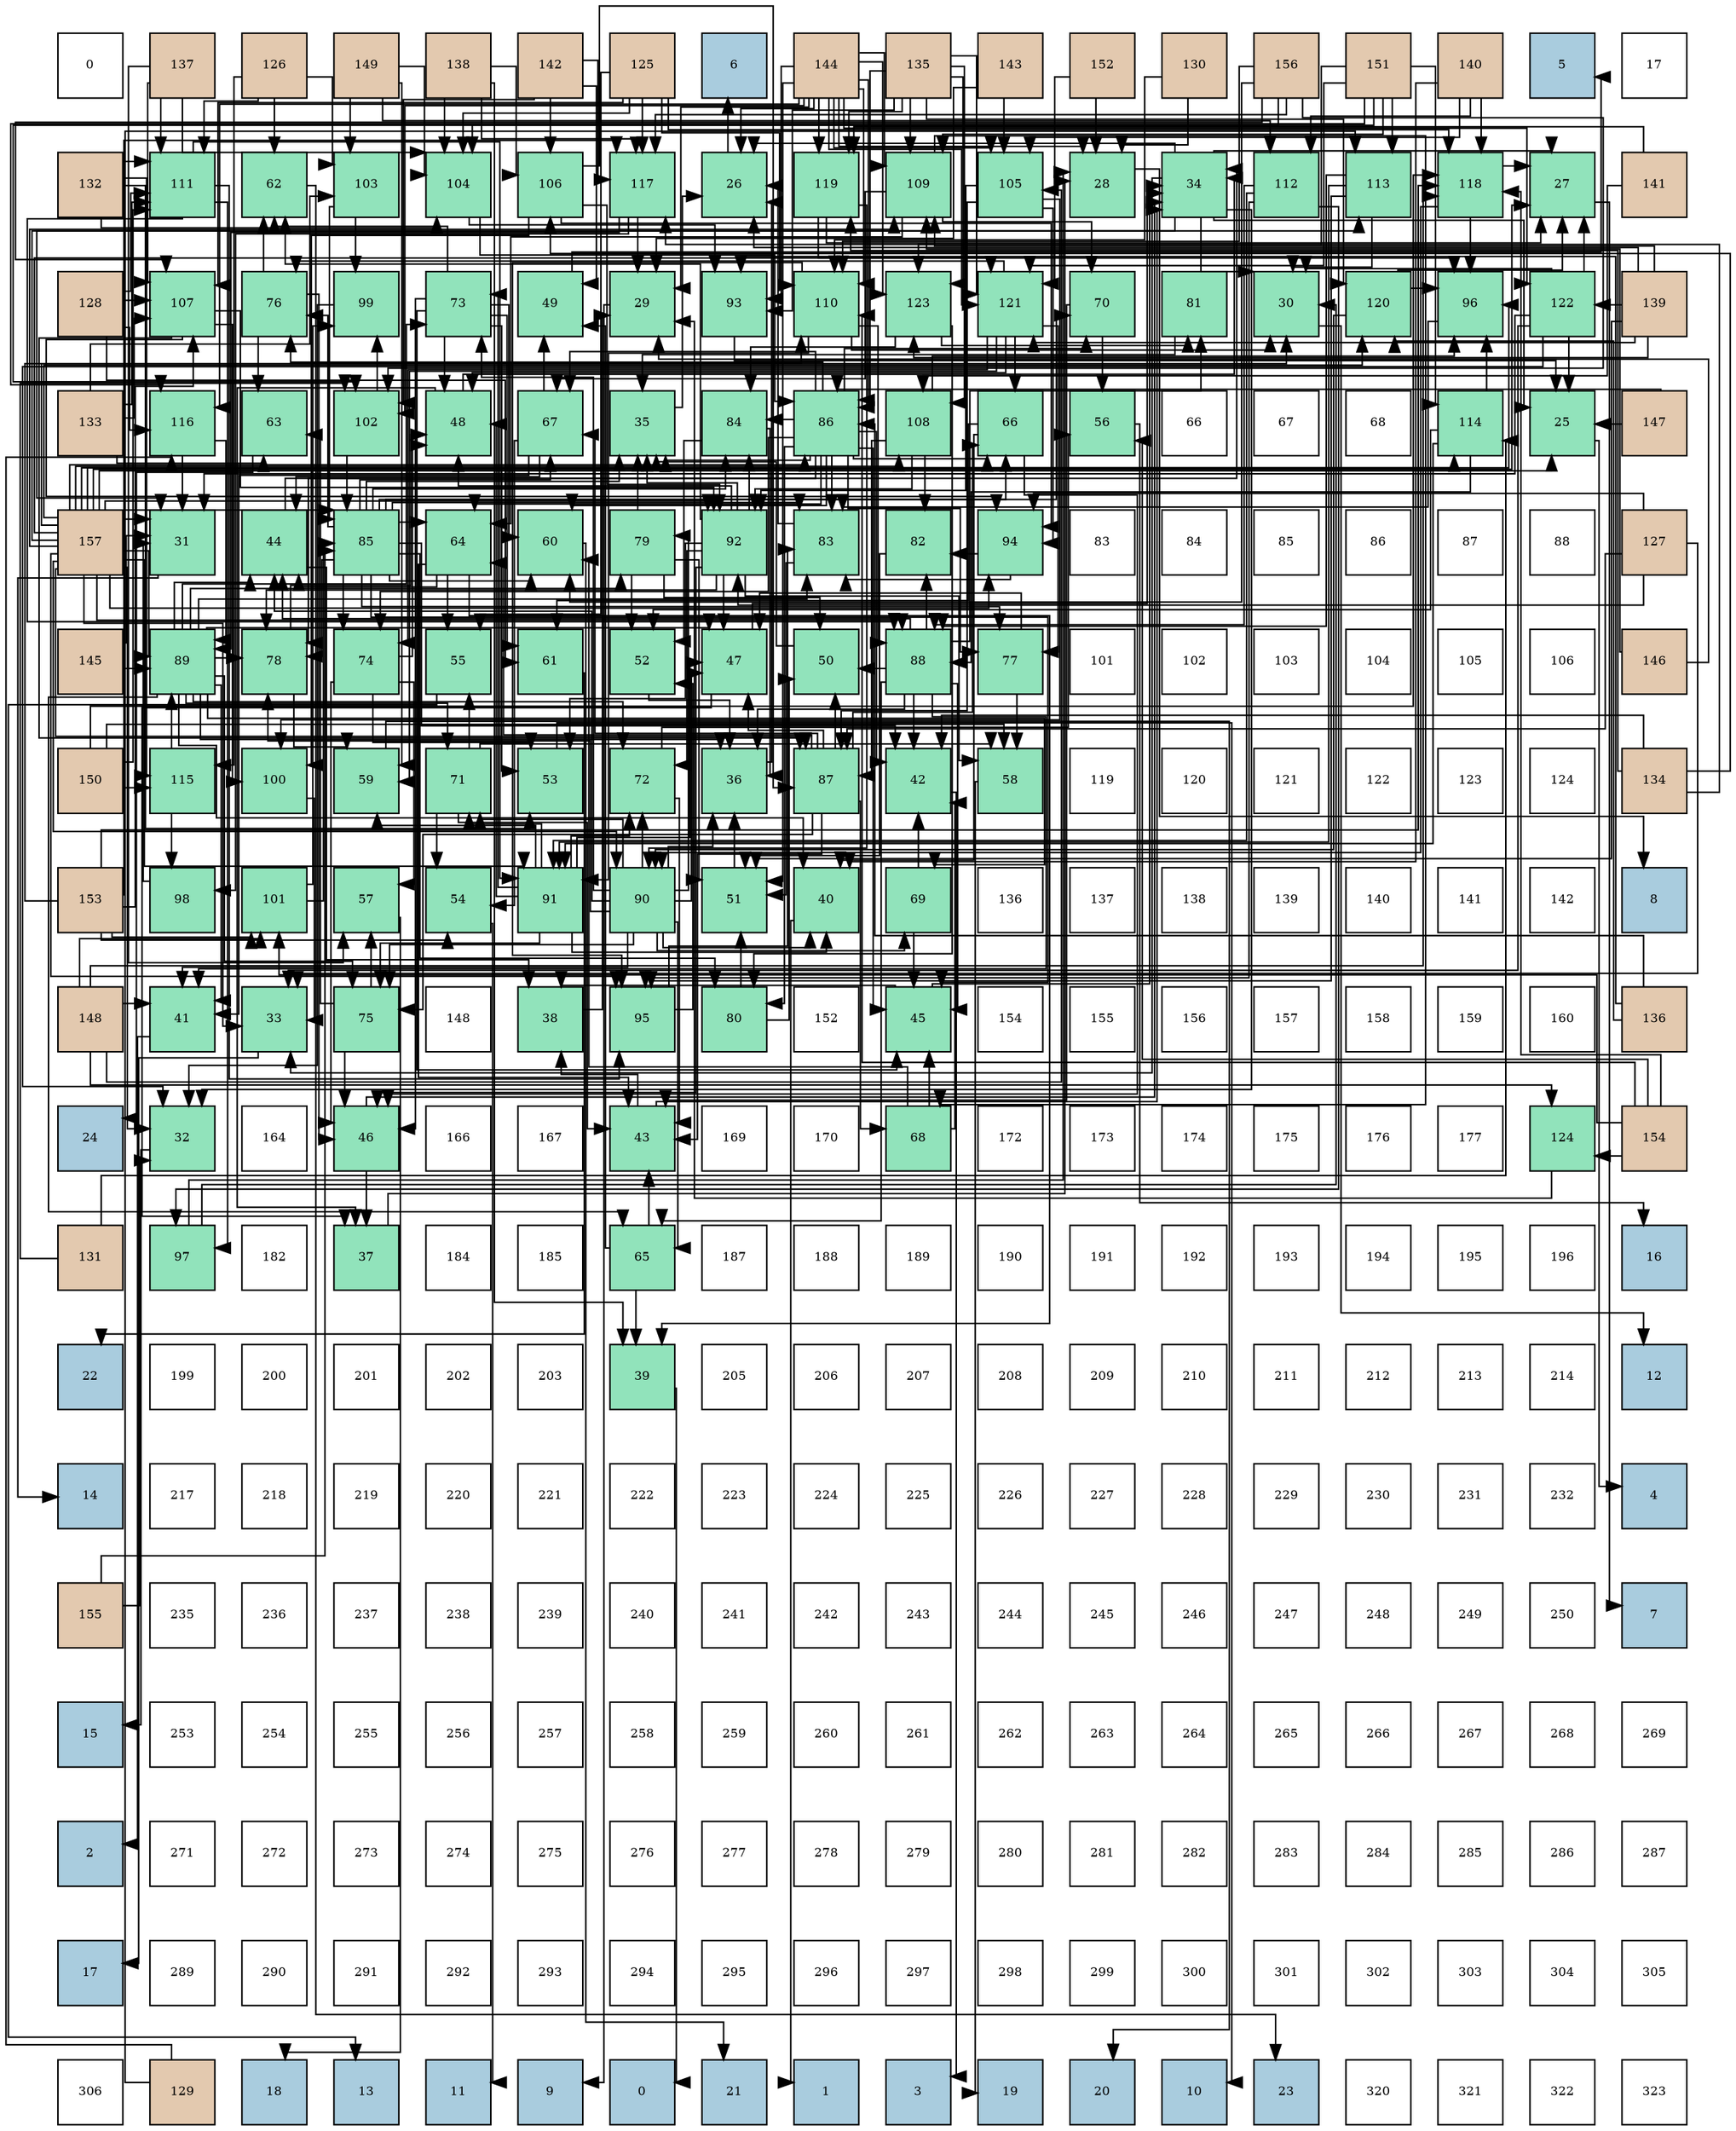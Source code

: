 digraph layout{
 rankdir=TB;
 splines=ortho;
 node [style=filled shape=square fixedsize=true width=0.6];
0[label="0", fontsize=8, fillcolor="#ffffff"];
1[label="137", fontsize=8, fillcolor="#e3c9af"];
2[label="126", fontsize=8, fillcolor="#e3c9af"];
3[label="149", fontsize=8, fillcolor="#e3c9af"];
4[label="138", fontsize=8, fillcolor="#e3c9af"];
5[label="142", fontsize=8, fillcolor="#e3c9af"];
6[label="125", fontsize=8, fillcolor="#e3c9af"];
7[label="6", fontsize=8, fillcolor="#a9ccde"];
8[label="144", fontsize=8, fillcolor="#e3c9af"];
9[label="135", fontsize=8, fillcolor="#e3c9af"];
10[label="143", fontsize=8, fillcolor="#e3c9af"];
11[label="152", fontsize=8, fillcolor="#e3c9af"];
12[label="130", fontsize=8, fillcolor="#e3c9af"];
13[label="156", fontsize=8, fillcolor="#e3c9af"];
14[label="151", fontsize=8, fillcolor="#e3c9af"];
15[label="140", fontsize=8, fillcolor="#e3c9af"];
16[label="5", fontsize=8, fillcolor="#a9ccde"];
17[label="17", fontsize=8, fillcolor="#ffffff"];
18[label="132", fontsize=8, fillcolor="#e3c9af"];
19[label="111", fontsize=8, fillcolor="#91e3bb"];
20[label="62", fontsize=8, fillcolor="#91e3bb"];
21[label="103", fontsize=8, fillcolor="#91e3bb"];
22[label="104", fontsize=8, fillcolor="#91e3bb"];
23[label="106", fontsize=8, fillcolor="#91e3bb"];
24[label="117", fontsize=8, fillcolor="#91e3bb"];
25[label="26", fontsize=8, fillcolor="#91e3bb"];
26[label="119", fontsize=8, fillcolor="#91e3bb"];
27[label="109", fontsize=8, fillcolor="#91e3bb"];
28[label="105", fontsize=8, fillcolor="#91e3bb"];
29[label="28", fontsize=8, fillcolor="#91e3bb"];
30[label="34", fontsize=8, fillcolor="#91e3bb"];
31[label="112", fontsize=8, fillcolor="#91e3bb"];
32[label="113", fontsize=8, fillcolor="#91e3bb"];
33[label="118", fontsize=8, fillcolor="#91e3bb"];
34[label="27", fontsize=8, fillcolor="#91e3bb"];
35[label="141", fontsize=8, fillcolor="#e3c9af"];
36[label="128", fontsize=8, fillcolor="#e3c9af"];
37[label="107", fontsize=8, fillcolor="#91e3bb"];
38[label="76", fontsize=8, fillcolor="#91e3bb"];
39[label="99", fontsize=8, fillcolor="#91e3bb"];
40[label="73", fontsize=8, fillcolor="#91e3bb"];
41[label="49", fontsize=8, fillcolor="#91e3bb"];
42[label="29", fontsize=8, fillcolor="#91e3bb"];
43[label="93", fontsize=8, fillcolor="#91e3bb"];
44[label="110", fontsize=8, fillcolor="#91e3bb"];
45[label="123", fontsize=8, fillcolor="#91e3bb"];
46[label="121", fontsize=8, fillcolor="#91e3bb"];
47[label="70", fontsize=8, fillcolor="#91e3bb"];
48[label="81", fontsize=8, fillcolor="#91e3bb"];
49[label="30", fontsize=8, fillcolor="#91e3bb"];
50[label="120", fontsize=8, fillcolor="#91e3bb"];
51[label="96", fontsize=8, fillcolor="#91e3bb"];
52[label="122", fontsize=8, fillcolor="#91e3bb"];
53[label="139", fontsize=8, fillcolor="#e3c9af"];
54[label="133", fontsize=8, fillcolor="#e3c9af"];
55[label="116", fontsize=8, fillcolor="#91e3bb"];
56[label="63", fontsize=8, fillcolor="#91e3bb"];
57[label="102", fontsize=8, fillcolor="#91e3bb"];
58[label="48", fontsize=8, fillcolor="#91e3bb"];
59[label="67", fontsize=8, fillcolor="#91e3bb"];
60[label="35", fontsize=8, fillcolor="#91e3bb"];
61[label="84", fontsize=8, fillcolor="#91e3bb"];
62[label="86", fontsize=8, fillcolor="#91e3bb"];
63[label="108", fontsize=8, fillcolor="#91e3bb"];
64[label="66", fontsize=8, fillcolor="#91e3bb"];
65[label="56", fontsize=8, fillcolor="#91e3bb"];
66[label="66", fontsize=8, fillcolor="#ffffff"];
67[label="67", fontsize=8, fillcolor="#ffffff"];
68[label="68", fontsize=8, fillcolor="#ffffff"];
69[label="114", fontsize=8, fillcolor="#91e3bb"];
70[label="25", fontsize=8, fillcolor="#91e3bb"];
71[label="147", fontsize=8, fillcolor="#e3c9af"];
72[label="157", fontsize=8, fillcolor="#e3c9af"];
73[label="31", fontsize=8, fillcolor="#91e3bb"];
74[label="44", fontsize=8, fillcolor="#91e3bb"];
75[label="85", fontsize=8, fillcolor="#91e3bb"];
76[label="64", fontsize=8, fillcolor="#91e3bb"];
77[label="60", fontsize=8, fillcolor="#91e3bb"];
78[label="79", fontsize=8, fillcolor="#91e3bb"];
79[label="92", fontsize=8, fillcolor="#91e3bb"];
80[label="83", fontsize=8, fillcolor="#91e3bb"];
81[label="82", fontsize=8, fillcolor="#91e3bb"];
82[label="94", fontsize=8, fillcolor="#91e3bb"];
83[label="83", fontsize=8, fillcolor="#ffffff"];
84[label="84", fontsize=8, fillcolor="#ffffff"];
85[label="85", fontsize=8, fillcolor="#ffffff"];
86[label="86", fontsize=8, fillcolor="#ffffff"];
87[label="87", fontsize=8, fillcolor="#ffffff"];
88[label="88", fontsize=8, fillcolor="#ffffff"];
89[label="127", fontsize=8, fillcolor="#e3c9af"];
90[label="145", fontsize=8, fillcolor="#e3c9af"];
91[label="89", fontsize=8, fillcolor="#91e3bb"];
92[label="78", fontsize=8, fillcolor="#91e3bb"];
93[label="74", fontsize=8, fillcolor="#91e3bb"];
94[label="55", fontsize=8, fillcolor="#91e3bb"];
95[label="61", fontsize=8, fillcolor="#91e3bb"];
96[label="52", fontsize=8, fillcolor="#91e3bb"];
97[label="47", fontsize=8, fillcolor="#91e3bb"];
98[label="50", fontsize=8, fillcolor="#91e3bb"];
99[label="88", fontsize=8, fillcolor="#91e3bb"];
100[label="77", fontsize=8, fillcolor="#91e3bb"];
101[label="101", fontsize=8, fillcolor="#ffffff"];
102[label="102", fontsize=8, fillcolor="#ffffff"];
103[label="103", fontsize=8, fillcolor="#ffffff"];
104[label="104", fontsize=8, fillcolor="#ffffff"];
105[label="105", fontsize=8, fillcolor="#ffffff"];
106[label="106", fontsize=8, fillcolor="#ffffff"];
107[label="146", fontsize=8, fillcolor="#e3c9af"];
108[label="150", fontsize=8, fillcolor="#e3c9af"];
109[label="115", fontsize=8, fillcolor="#91e3bb"];
110[label="100", fontsize=8, fillcolor="#91e3bb"];
111[label="59", fontsize=8, fillcolor="#91e3bb"];
112[label="71", fontsize=8, fillcolor="#91e3bb"];
113[label="53", fontsize=8, fillcolor="#91e3bb"];
114[label="72", fontsize=8, fillcolor="#91e3bb"];
115[label="36", fontsize=8, fillcolor="#91e3bb"];
116[label="87", fontsize=8, fillcolor="#91e3bb"];
117[label="42", fontsize=8, fillcolor="#91e3bb"];
118[label="58", fontsize=8, fillcolor="#91e3bb"];
119[label="119", fontsize=8, fillcolor="#ffffff"];
120[label="120", fontsize=8, fillcolor="#ffffff"];
121[label="121", fontsize=8, fillcolor="#ffffff"];
122[label="122", fontsize=8, fillcolor="#ffffff"];
123[label="123", fontsize=8, fillcolor="#ffffff"];
124[label="124", fontsize=8, fillcolor="#ffffff"];
125[label="134", fontsize=8, fillcolor="#e3c9af"];
126[label="153", fontsize=8, fillcolor="#e3c9af"];
127[label="98", fontsize=8, fillcolor="#91e3bb"];
128[label="101", fontsize=8, fillcolor="#91e3bb"];
129[label="57", fontsize=8, fillcolor="#91e3bb"];
130[label="54", fontsize=8, fillcolor="#91e3bb"];
131[label="91", fontsize=8, fillcolor="#91e3bb"];
132[label="90", fontsize=8, fillcolor="#91e3bb"];
133[label="51", fontsize=8, fillcolor="#91e3bb"];
134[label="40", fontsize=8, fillcolor="#91e3bb"];
135[label="69", fontsize=8, fillcolor="#91e3bb"];
136[label="136", fontsize=8, fillcolor="#ffffff"];
137[label="137", fontsize=8, fillcolor="#ffffff"];
138[label="138", fontsize=8, fillcolor="#ffffff"];
139[label="139", fontsize=8, fillcolor="#ffffff"];
140[label="140", fontsize=8, fillcolor="#ffffff"];
141[label="141", fontsize=8, fillcolor="#ffffff"];
142[label="142", fontsize=8, fillcolor="#ffffff"];
143[label="8", fontsize=8, fillcolor="#a9ccde"];
144[label="148", fontsize=8, fillcolor="#e3c9af"];
145[label="41", fontsize=8, fillcolor="#91e3bb"];
146[label="33", fontsize=8, fillcolor="#91e3bb"];
147[label="75", fontsize=8, fillcolor="#91e3bb"];
148[label="148", fontsize=8, fillcolor="#ffffff"];
149[label="38", fontsize=8, fillcolor="#91e3bb"];
150[label="95", fontsize=8, fillcolor="#91e3bb"];
151[label="80", fontsize=8, fillcolor="#91e3bb"];
152[label="152", fontsize=8, fillcolor="#ffffff"];
153[label="45", fontsize=8, fillcolor="#91e3bb"];
154[label="154", fontsize=8, fillcolor="#ffffff"];
155[label="155", fontsize=8, fillcolor="#ffffff"];
156[label="156", fontsize=8, fillcolor="#ffffff"];
157[label="157", fontsize=8, fillcolor="#ffffff"];
158[label="158", fontsize=8, fillcolor="#ffffff"];
159[label="159", fontsize=8, fillcolor="#ffffff"];
160[label="160", fontsize=8, fillcolor="#ffffff"];
161[label="136", fontsize=8, fillcolor="#e3c9af"];
162[label="24", fontsize=8, fillcolor="#a9ccde"];
163[label="32", fontsize=8, fillcolor="#91e3bb"];
164[label="164", fontsize=8, fillcolor="#ffffff"];
165[label="46", fontsize=8, fillcolor="#91e3bb"];
166[label="166", fontsize=8, fillcolor="#ffffff"];
167[label="167", fontsize=8, fillcolor="#ffffff"];
168[label="43", fontsize=8, fillcolor="#91e3bb"];
169[label="169", fontsize=8, fillcolor="#ffffff"];
170[label="170", fontsize=8, fillcolor="#ffffff"];
171[label="68", fontsize=8, fillcolor="#91e3bb"];
172[label="172", fontsize=8, fillcolor="#ffffff"];
173[label="173", fontsize=8, fillcolor="#ffffff"];
174[label="174", fontsize=8, fillcolor="#ffffff"];
175[label="175", fontsize=8, fillcolor="#ffffff"];
176[label="176", fontsize=8, fillcolor="#ffffff"];
177[label="177", fontsize=8, fillcolor="#ffffff"];
178[label="124", fontsize=8, fillcolor="#91e3bb"];
179[label="154", fontsize=8, fillcolor="#e3c9af"];
180[label="131", fontsize=8, fillcolor="#e3c9af"];
181[label="97", fontsize=8, fillcolor="#91e3bb"];
182[label="182", fontsize=8, fillcolor="#ffffff"];
183[label="37", fontsize=8, fillcolor="#91e3bb"];
184[label="184", fontsize=8, fillcolor="#ffffff"];
185[label="185", fontsize=8, fillcolor="#ffffff"];
186[label="65", fontsize=8, fillcolor="#91e3bb"];
187[label="187", fontsize=8, fillcolor="#ffffff"];
188[label="188", fontsize=8, fillcolor="#ffffff"];
189[label="189", fontsize=8, fillcolor="#ffffff"];
190[label="190", fontsize=8, fillcolor="#ffffff"];
191[label="191", fontsize=8, fillcolor="#ffffff"];
192[label="192", fontsize=8, fillcolor="#ffffff"];
193[label="193", fontsize=8, fillcolor="#ffffff"];
194[label="194", fontsize=8, fillcolor="#ffffff"];
195[label="195", fontsize=8, fillcolor="#ffffff"];
196[label="196", fontsize=8, fillcolor="#ffffff"];
197[label="16", fontsize=8, fillcolor="#a9ccde"];
198[label="22", fontsize=8, fillcolor="#a9ccde"];
199[label="199", fontsize=8, fillcolor="#ffffff"];
200[label="200", fontsize=8, fillcolor="#ffffff"];
201[label="201", fontsize=8, fillcolor="#ffffff"];
202[label="202", fontsize=8, fillcolor="#ffffff"];
203[label="203", fontsize=8, fillcolor="#ffffff"];
204[label="39", fontsize=8, fillcolor="#91e3bb"];
205[label="205", fontsize=8, fillcolor="#ffffff"];
206[label="206", fontsize=8, fillcolor="#ffffff"];
207[label="207", fontsize=8, fillcolor="#ffffff"];
208[label="208", fontsize=8, fillcolor="#ffffff"];
209[label="209", fontsize=8, fillcolor="#ffffff"];
210[label="210", fontsize=8, fillcolor="#ffffff"];
211[label="211", fontsize=8, fillcolor="#ffffff"];
212[label="212", fontsize=8, fillcolor="#ffffff"];
213[label="213", fontsize=8, fillcolor="#ffffff"];
214[label="214", fontsize=8, fillcolor="#ffffff"];
215[label="12", fontsize=8, fillcolor="#a9ccde"];
216[label="14", fontsize=8, fillcolor="#a9ccde"];
217[label="217", fontsize=8, fillcolor="#ffffff"];
218[label="218", fontsize=8, fillcolor="#ffffff"];
219[label="219", fontsize=8, fillcolor="#ffffff"];
220[label="220", fontsize=8, fillcolor="#ffffff"];
221[label="221", fontsize=8, fillcolor="#ffffff"];
222[label="222", fontsize=8, fillcolor="#ffffff"];
223[label="223", fontsize=8, fillcolor="#ffffff"];
224[label="224", fontsize=8, fillcolor="#ffffff"];
225[label="225", fontsize=8, fillcolor="#ffffff"];
226[label="226", fontsize=8, fillcolor="#ffffff"];
227[label="227", fontsize=8, fillcolor="#ffffff"];
228[label="228", fontsize=8, fillcolor="#ffffff"];
229[label="229", fontsize=8, fillcolor="#ffffff"];
230[label="230", fontsize=8, fillcolor="#ffffff"];
231[label="231", fontsize=8, fillcolor="#ffffff"];
232[label="232", fontsize=8, fillcolor="#ffffff"];
233[label="4", fontsize=8, fillcolor="#a9ccde"];
234[label="155", fontsize=8, fillcolor="#e3c9af"];
235[label="235", fontsize=8, fillcolor="#ffffff"];
236[label="236", fontsize=8, fillcolor="#ffffff"];
237[label="237", fontsize=8, fillcolor="#ffffff"];
238[label="238", fontsize=8, fillcolor="#ffffff"];
239[label="239", fontsize=8, fillcolor="#ffffff"];
240[label="240", fontsize=8, fillcolor="#ffffff"];
241[label="241", fontsize=8, fillcolor="#ffffff"];
242[label="242", fontsize=8, fillcolor="#ffffff"];
243[label="243", fontsize=8, fillcolor="#ffffff"];
244[label="244", fontsize=8, fillcolor="#ffffff"];
245[label="245", fontsize=8, fillcolor="#ffffff"];
246[label="246", fontsize=8, fillcolor="#ffffff"];
247[label="247", fontsize=8, fillcolor="#ffffff"];
248[label="248", fontsize=8, fillcolor="#ffffff"];
249[label="249", fontsize=8, fillcolor="#ffffff"];
250[label="250", fontsize=8, fillcolor="#ffffff"];
251[label="7", fontsize=8, fillcolor="#a9ccde"];
252[label="15", fontsize=8, fillcolor="#a9ccde"];
253[label="253", fontsize=8, fillcolor="#ffffff"];
254[label="254", fontsize=8, fillcolor="#ffffff"];
255[label="255", fontsize=8, fillcolor="#ffffff"];
256[label="256", fontsize=8, fillcolor="#ffffff"];
257[label="257", fontsize=8, fillcolor="#ffffff"];
258[label="258", fontsize=8, fillcolor="#ffffff"];
259[label="259", fontsize=8, fillcolor="#ffffff"];
260[label="260", fontsize=8, fillcolor="#ffffff"];
261[label="261", fontsize=8, fillcolor="#ffffff"];
262[label="262", fontsize=8, fillcolor="#ffffff"];
263[label="263", fontsize=8, fillcolor="#ffffff"];
264[label="264", fontsize=8, fillcolor="#ffffff"];
265[label="265", fontsize=8, fillcolor="#ffffff"];
266[label="266", fontsize=8, fillcolor="#ffffff"];
267[label="267", fontsize=8, fillcolor="#ffffff"];
268[label="268", fontsize=8, fillcolor="#ffffff"];
269[label="269", fontsize=8, fillcolor="#ffffff"];
270[label="2", fontsize=8, fillcolor="#a9ccde"];
271[label="271", fontsize=8, fillcolor="#ffffff"];
272[label="272", fontsize=8, fillcolor="#ffffff"];
273[label="273", fontsize=8, fillcolor="#ffffff"];
274[label="274", fontsize=8, fillcolor="#ffffff"];
275[label="275", fontsize=8, fillcolor="#ffffff"];
276[label="276", fontsize=8, fillcolor="#ffffff"];
277[label="277", fontsize=8, fillcolor="#ffffff"];
278[label="278", fontsize=8, fillcolor="#ffffff"];
279[label="279", fontsize=8, fillcolor="#ffffff"];
280[label="280", fontsize=8, fillcolor="#ffffff"];
281[label="281", fontsize=8, fillcolor="#ffffff"];
282[label="282", fontsize=8, fillcolor="#ffffff"];
283[label="283", fontsize=8, fillcolor="#ffffff"];
284[label="284", fontsize=8, fillcolor="#ffffff"];
285[label="285", fontsize=8, fillcolor="#ffffff"];
286[label="286", fontsize=8, fillcolor="#ffffff"];
287[label="287", fontsize=8, fillcolor="#ffffff"];
288[label="17", fontsize=8, fillcolor="#a9ccde"];
289[label="289", fontsize=8, fillcolor="#ffffff"];
290[label="290", fontsize=8, fillcolor="#ffffff"];
291[label="291", fontsize=8, fillcolor="#ffffff"];
292[label="292", fontsize=8, fillcolor="#ffffff"];
293[label="293", fontsize=8, fillcolor="#ffffff"];
294[label="294", fontsize=8, fillcolor="#ffffff"];
295[label="295", fontsize=8, fillcolor="#ffffff"];
296[label="296", fontsize=8, fillcolor="#ffffff"];
297[label="297", fontsize=8, fillcolor="#ffffff"];
298[label="298", fontsize=8, fillcolor="#ffffff"];
299[label="299", fontsize=8, fillcolor="#ffffff"];
300[label="300", fontsize=8, fillcolor="#ffffff"];
301[label="301", fontsize=8, fillcolor="#ffffff"];
302[label="302", fontsize=8, fillcolor="#ffffff"];
303[label="303", fontsize=8, fillcolor="#ffffff"];
304[label="304", fontsize=8, fillcolor="#ffffff"];
305[label="305", fontsize=8, fillcolor="#ffffff"];
306[label="306", fontsize=8, fillcolor="#ffffff"];
307[label="129", fontsize=8, fillcolor="#e3c9af"];
308[label="18", fontsize=8, fillcolor="#a9ccde"];
309[label="13", fontsize=8, fillcolor="#a9ccde"];
310[label="11", fontsize=8, fillcolor="#a9ccde"];
311[label="9", fontsize=8, fillcolor="#a9ccde"];
312[label="0", fontsize=8, fillcolor="#a9ccde"];
313[label="21", fontsize=8, fillcolor="#a9ccde"];
314[label="1", fontsize=8, fillcolor="#a9ccde"];
315[label="3", fontsize=8, fillcolor="#a9ccde"];
316[label="19", fontsize=8, fillcolor="#a9ccde"];
317[label="20", fontsize=8, fillcolor="#a9ccde"];
318[label="10", fontsize=8, fillcolor="#a9ccde"];
319[label="23", fontsize=8, fillcolor="#a9ccde"];
320[label="320", fontsize=8, fillcolor="#ffffff"];
321[label="321", fontsize=8, fillcolor="#ffffff"];
322[label="322", fontsize=8, fillcolor="#ffffff"];
323[label="323", fontsize=8, fillcolor="#ffffff"];
edge [constraint=false, style=vis];70 -> 233;
25 -> 7;
34 -> 251;
29 -> 143;
42 -> 311;
49 -> 215;
73 -> 216;
163 -> 252;
146 -> 288;
30 -> 70;
30 -> 25;
30 -> 34;
30 -> 49;
30 -> 73;
30 -> 163;
30 -> 146;
60 -> 25;
115 -> 25;
183 -> 29;
149 -> 42;
204 -> 312;
134 -> 314;
145 -> 270;
117 -> 315;
168 -> 30;
168 -> 149;
74 -> 30;
74 -> 149;
153 -> 30;
153 -> 149;
165 -> 30;
165 -> 183;
97 -> 30;
97 -> 183;
58 -> 30;
58 -> 183;
41 -> 16;
98 -> 60;
133 -> 115;
96 -> 115;
113 -> 318;
130 -> 310;
94 -> 309;
65 -> 197;
129 -> 308;
118 -> 316;
111 -> 317;
77 -> 313;
95 -> 198;
20 -> 319;
56 -> 162;
76 -> 204;
76 -> 168;
76 -> 74;
76 -> 94;
186 -> 204;
186 -> 168;
186 -> 41;
64 -> 134;
64 -> 165;
64 -> 95;
59 -> 145;
59 -> 74;
59 -> 41;
59 -> 130;
171 -> 117;
171 -> 153;
171 -> 77;
135 -> 117;
135 -> 153;
47 -> 168;
47 -> 65;
112 -> 168;
112 -> 130;
112 -> 94;
112 -> 118;
114 -> 168;
114 -> 65;
40 -> 153;
40 -> 165;
40 -> 58;
40 -> 113;
40 -> 77;
40 -> 95;
40 -> 20;
93 -> 165;
93 -> 58;
93 -> 113;
93 -> 129;
147 -> 165;
147 -> 129;
147 -> 56;
38 -> 165;
38 -> 20;
38 -> 56;
100 -> 97;
100 -> 118;
92 -> 58;
92 -> 111;
78 -> 60;
78 -> 98;
78 -> 133;
78 -> 96;
151 -> 98;
151 -> 133;
48 -> 60;
81 -> 133;
80 -> 25;
80 -> 133;
61 -> 115;
61 -> 96;
75 -> 60;
75 -> 117;
75 -> 153;
75 -> 77;
75 -> 76;
75 -> 64;
75 -> 59;
75 -> 47;
75 -> 93;
75 -> 38;
75 -> 100;
75 -> 92;
75 -> 151;
75 -> 80;
75 -> 61;
62 -> 60;
62 -> 117;
62 -> 153;
62 -> 77;
62 -> 76;
62 -> 64;
62 -> 59;
62 -> 47;
62 -> 93;
62 -> 38;
62 -> 100;
62 -> 92;
62 -> 151;
62 -> 80;
62 -> 61;
116 -> 168;
116 -> 97;
116 -> 98;
116 -> 76;
116 -> 64;
116 -> 59;
116 -> 171;
116 -> 147;
99 -> 115;
99 -> 145;
99 -> 117;
99 -> 74;
99 -> 153;
99 -> 98;
99 -> 186;
99 -> 48;
99 -> 81;
91 -> 115;
91 -> 134;
91 -> 145;
91 -> 74;
91 -> 97;
91 -> 186;
91 -> 135;
91 -> 112;
91 -> 114;
91 -> 40;
91 -> 147;
91 -> 92;
91 -> 78;
91 -> 80;
132 -> 115;
132 -> 134;
132 -> 145;
132 -> 74;
132 -> 97;
132 -> 186;
132 -> 135;
132 -> 112;
132 -> 114;
132 -> 40;
132 -> 147;
132 -> 92;
132 -> 78;
131 -> 134;
131 -> 97;
131 -> 58;
131 -> 111;
131 -> 112;
131 -> 114;
131 -> 40;
131 -> 147;
79 -> 60;
79 -> 165;
79 -> 97;
79 -> 58;
79 -> 113;
79 -> 118;
79 -> 20;
79 -> 114;
79 -> 92;
79 -> 61;
43 -> 70;
82 -> 81;
82 -> 80;
150 -> 96;
150 -> 80;
51 -> 80;
181 -> 29;
181 -> 49;
127 -> 73;
39 -> 163;
110 -> 146;
128 -> 75;
128 -> 39;
57 -> 75;
57 -> 39;
21 -> 75;
21 -> 39;
22 -> 62;
22 -> 43;
28 -> 116;
28 -> 79;
28 -> 82;
28 -> 110;
23 -> 116;
23 -> 79;
23 -> 82;
23 -> 110;
37 -> 116;
37 -> 79;
37 -> 82;
37 -> 110;
63 -> 81;
63 -> 116;
63 -> 79;
63 -> 51;
27 -> 76;
27 -> 59;
27 -> 171;
27 -> 47;
44 -> 49;
44 -> 99;
44 -> 131;
44 -> 150;
19 -> 99;
19 -> 131;
19 -> 150;
19 -> 181;
31 -> 99;
31 -> 131;
31 -> 150;
31 -> 181;
32 -> 49;
32 -> 99;
32 -> 131;
32 -> 150;
69 -> 96;
69 -> 99;
69 -> 131;
69 -> 51;
109 -> 91;
109 -> 127;
55 -> 73;
55 -> 91;
24 -> 42;
24 -> 91;
24 -> 127;
33 -> 34;
33 -> 132;
33 -> 51;
26 -> 34;
26 -> 132;
26 -> 51;
50 -> 34;
50 -> 132;
50 -> 51;
46 -> 58;
46 -> 111;
46 -> 64;
46 -> 93;
46 -> 38;
46 -> 100;
52 -> 70;
52 -> 34;
52 -> 49;
52 -> 73;
52 -> 163;
52 -> 146;
45 -> 151;
45 -> 48;
45 -> 61;
178 -> 42;
6 -> 94;
6 -> 22;
6 -> 37;
6 -> 44;
6 -> 24;
6 -> 33;
2 -> 20;
2 -> 21;
2 -> 19;
2 -> 109;
89 -> 146;
89 -> 116;
89 -> 79;
89 -> 82;
36 -> 95;
36 -> 37;
36 -> 19;
36 -> 55;
307 -> 32;
307 -> 55;
12 -> 29;
12 -> 44;
180 -> 57;
180 -> 69;
18 -> 113;
18 -> 22;
18 -> 19;
18 -> 109;
54 -> 56;
54 -> 21;
54 -> 37;
54 -> 19;
125 -> 117;
125 -> 23;
125 -> 24;
125 -> 26;
9 -> 62;
9 -> 43;
9 -> 63;
9 -> 27;
9 -> 26;
9 -> 50;
9 -> 46;
9 -> 45;
161 -> 62;
161 -> 43;
161 -> 50;
1 -> 129;
1 -> 22;
1 -> 37;
1 -> 19;
4 -> 204;
4 -> 22;
4 -> 23;
4 -> 24;
53 -> 25;
53 -> 133;
53 -> 27;
53 -> 46;
53 -> 52;
53 -> 45;
15 -> 134;
15 -> 28;
15 -> 31;
15 -> 33;
35 -> 63;
35 -> 26;
5 -> 41;
5 -> 57;
5 -> 23;
5 -> 24;
10 -> 42;
10 -> 28;
8 -> 25;
8 -> 29;
8 -> 42;
8 -> 133;
8 -> 62;
8 -> 43;
8 -> 57;
8 -> 28;
8 -> 27;
8 -> 44;
8 -> 55;
8 -> 26;
8 -> 46;
8 -> 52;
8 -> 45;
90 -> 73;
90 -> 91;
107 -> 42;
107 -> 27;
71 -> 70;
71 -> 62;
144 -> 145;
144 -> 128;
144 -> 28;
144 -> 33;
144 -> 178;
3 -> 111;
3 -> 21;
3 -> 22;
3 -> 31;
108 -> 118;
108 -> 19;
108 -> 109;
108 -> 33;
14 -> 57;
14 -> 27;
14 -> 32;
14 -> 69;
14 -> 55;
14 -> 46;
14 -> 45;
11 -> 29;
11 -> 46;
126 -> 130;
126 -> 128;
126 -> 37;
126 -> 44;
126 -> 24;
126 -> 33;
179 -> 65;
179 -> 128;
179 -> 44;
179 -> 33;
179 -> 178;
234 -> 163;
234 -> 75;
13 -> 77;
13 -> 57;
13 -> 22;
13 -> 37;
13 -> 44;
13 -> 24;
72 -> 70;
72 -> 34;
72 -> 49;
72 -> 73;
72 -> 163;
72 -> 146;
72 -> 75;
72 -> 62;
72 -> 116;
72 -> 99;
72 -> 91;
72 -> 132;
72 -> 131;
72 -> 79;
72 -> 82;
72 -> 150;
72 -> 51;
72 -> 63;
72 -> 27;
72 -> 32;
72 -> 69;
72 -> 50;
72 -> 46;
edge [constraint=true, style=invis];
0 -> 18 -> 36 -> 54 -> 72 -> 90 -> 108 -> 126 -> 144 -> 162 -> 180 -> 198 -> 216 -> 234 -> 252 -> 270 -> 288 -> 306;
1 -> 19 -> 37 -> 55 -> 73 -> 91 -> 109 -> 127 -> 145 -> 163 -> 181 -> 199 -> 217 -> 235 -> 253 -> 271 -> 289 -> 307;
2 -> 20 -> 38 -> 56 -> 74 -> 92 -> 110 -> 128 -> 146 -> 164 -> 182 -> 200 -> 218 -> 236 -> 254 -> 272 -> 290 -> 308;
3 -> 21 -> 39 -> 57 -> 75 -> 93 -> 111 -> 129 -> 147 -> 165 -> 183 -> 201 -> 219 -> 237 -> 255 -> 273 -> 291 -> 309;
4 -> 22 -> 40 -> 58 -> 76 -> 94 -> 112 -> 130 -> 148 -> 166 -> 184 -> 202 -> 220 -> 238 -> 256 -> 274 -> 292 -> 310;
5 -> 23 -> 41 -> 59 -> 77 -> 95 -> 113 -> 131 -> 149 -> 167 -> 185 -> 203 -> 221 -> 239 -> 257 -> 275 -> 293 -> 311;
6 -> 24 -> 42 -> 60 -> 78 -> 96 -> 114 -> 132 -> 150 -> 168 -> 186 -> 204 -> 222 -> 240 -> 258 -> 276 -> 294 -> 312;
7 -> 25 -> 43 -> 61 -> 79 -> 97 -> 115 -> 133 -> 151 -> 169 -> 187 -> 205 -> 223 -> 241 -> 259 -> 277 -> 295 -> 313;
8 -> 26 -> 44 -> 62 -> 80 -> 98 -> 116 -> 134 -> 152 -> 170 -> 188 -> 206 -> 224 -> 242 -> 260 -> 278 -> 296 -> 314;
9 -> 27 -> 45 -> 63 -> 81 -> 99 -> 117 -> 135 -> 153 -> 171 -> 189 -> 207 -> 225 -> 243 -> 261 -> 279 -> 297 -> 315;
10 -> 28 -> 46 -> 64 -> 82 -> 100 -> 118 -> 136 -> 154 -> 172 -> 190 -> 208 -> 226 -> 244 -> 262 -> 280 -> 298 -> 316;
11 -> 29 -> 47 -> 65 -> 83 -> 101 -> 119 -> 137 -> 155 -> 173 -> 191 -> 209 -> 227 -> 245 -> 263 -> 281 -> 299 -> 317;
12 -> 30 -> 48 -> 66 -> 84 -> 102 -> 120 -> 138 -> 156 -> 174 -> 192 -> 210 -> 228 -> 246 -> 264 -> 282 -> 300 -> 318;
13 -> 31 -> 49 -> 67 -> 85 -> 103 -> 121 -> 139 -> 157 -> 175 -> 193 -> 211 -> 229 -> 247 -> 265 -> 283 -> 301 -> 319;
14 -> 32 -> 50 -> 68 -> 86 -> 104 -> 122 -> 140 -> 158 -> 176 -> 194 -> 212 -> 230 -> 248 -> 266 -> 284 -> 302 -> 320;
15 -> 33 -> 51 -> 69 -> 87 -> 105 -> 123 -> 141 -> 159 -> 177 -> 195 -> 213 -> 231 -> 249 -> 267 -> 285 -> 303 -> 321;
16 -> 34 -> 52 -> 70 -> 88 -> 106 -> 124 -> 142 -> 160 -> 178 -> 196 -> 214 -> 232 -> 250 -> 268 -> 286 -> 304 -> 322;
17 -> 35 -> 53 -> 71 -> 89 -> 107 -> 125 -> 143 -> 161 -> 179 -> 197 -> 215 -> 233 -> 251 -> 269 -> 287 -> 305 -> 323;
rank = same {0 -> 1 -> 2 -> 3 -> 4 -> 5 -> 6 -> 7 -> 8 -> 9 -> 10 -> 11 -> 12 -> 13 -> 14 -> 15 -> 16 -> 17};
rank = same {18 -> 19 -> 20 -> 21 -> 22 -> 23 -> 24 -> 25 -> 26 -> 27 -> 28 -> 29 -> 30 -> 31 -> 32 -> 33 -> 34 -> 35};
rank = same {36 -> 37 -> 38 -> 39 -> 40 -> 41 -> 42 -> 43 -> 44 -> 45 -> 46 -> 47 -> 48 -> 49 -> 50 -> 51 -> 52 -> 53};
rank = same {54 -> 55 -> 56 -> 57 -> 58 -> 59 -> 60 -> 61 -> 62 -> 63 -> 64 -> 65 -> 66 -> 67 -> 68 -> 69 -> 70 -> 71};
rank = same {72 -> 73 -> 74 -> 75 -> 76 -> 77 -> 78 -> 79 -> 80 -> 81 -> 82 -> 83 -> 84 -> 85 -> 86 -> 87 -> 88 -> 89};
rank = same {90 -> 91 -> 92 -> 93 -> 94 -> 95 -> 96 -> 97 -> 98 -> 99 -> 100 -> 101 -> 102 -> 103 -> 104 -> 105 -> 106 -> 107};
rank = same {108 -> 109 -> 110 -> 111 -> 112 -> 113 -> 114 -> 115 -> 116 -> 117 -> 118 -> 119 -> 120 -> 121 -> 122 -> 123 -> 124 -> 125};
rank = same {126 -> 127 -> 128 -> 129 -> 130 -> 131 -> 132 -> 133 -> 134 -> 135 -> 136 -> 137 -> 138 -> 139 -> 140 -> 141 -> 142 -> 143};
rank = same {144 -> 145 -> 146 -> 147 -> 148 -> 149 -> 150 -> 151 -> 152 -> 153 -> 154 -> 155 -> 156 -> 157 -> 158 -> 159 -> 160 -> 161};
rank = same {162 -> 163 -> 164 -> 165 -> 166 -> 167 -> 168 -> 169 -> 170 -> 171 -> 172 -> 173 -> 174 -> 175 -> 176 -> 177 -> 178 -> 179};
rank = same {180 -> 181 -> 182 -> 183 -> 184 -> 185 -> 186 -> 187 -> 188 -> 189 -> 190 -> 191 -> 192 -> 193 -> 194 -> 195 -> 196 -> 197};
rank = same {198 -> 199 -> 200 -> 201 -> 202 -> 203 -> 204 -> 205 -> 206 -> 207 -> 208 -> 209 -> 210 -> 211 -> 212 -> 213 -> 214 -> 215};
rank = same {216 -> 217 -> 218 -> 219 -> 220 -> 221 -> 222 -> 223 -> 224 -> 225 -> 226 -> 227 -> 228 -> 229 -> 230 -> 231 -> 232 -> 233};
rank = same {234 -> 235 -> 236 -> 237 -> 238 -> 239 -> 240 -> 241 -> 242 -> 243 -> 244 -> 245 -> 246 -> 247 -> 248 -> 249 -> 250 -> 251};
rank = same {252 -> 253 -> 254 -> 255 -> 256 -> 257 -> 258 -> 259 -> 260 -> 261 -> 262 -> 263 -> 264 -> 265 -> 266 -> 267 -> 268 -> 269};
rank = same {270 -> 271 -> 272 -> 273 -> 274 -> 275 -> 276 -> 277 -> 278 -> 279 -> 280 -> 281 -> 282 -> 283 -> 284 -> 285 -> 286 -> 287};
rank = same {288 -> 289 -> 290 -> 291 -> 292 -> 293 -> 294 -> 295 -> 296 -> 297 -> 298 -> 299 -> 300 -> 301 -> 302 -> 303 -> 304 -> 305};
rank = same {306 -> 307 -> 308 -> 309 -> 310 -> 311 -> 312 -> 313 -> 314 -> 315 -> 316 -> 317 -> 318 -> 319 -> 320 -> 321 -> 322 -> 323};
}
